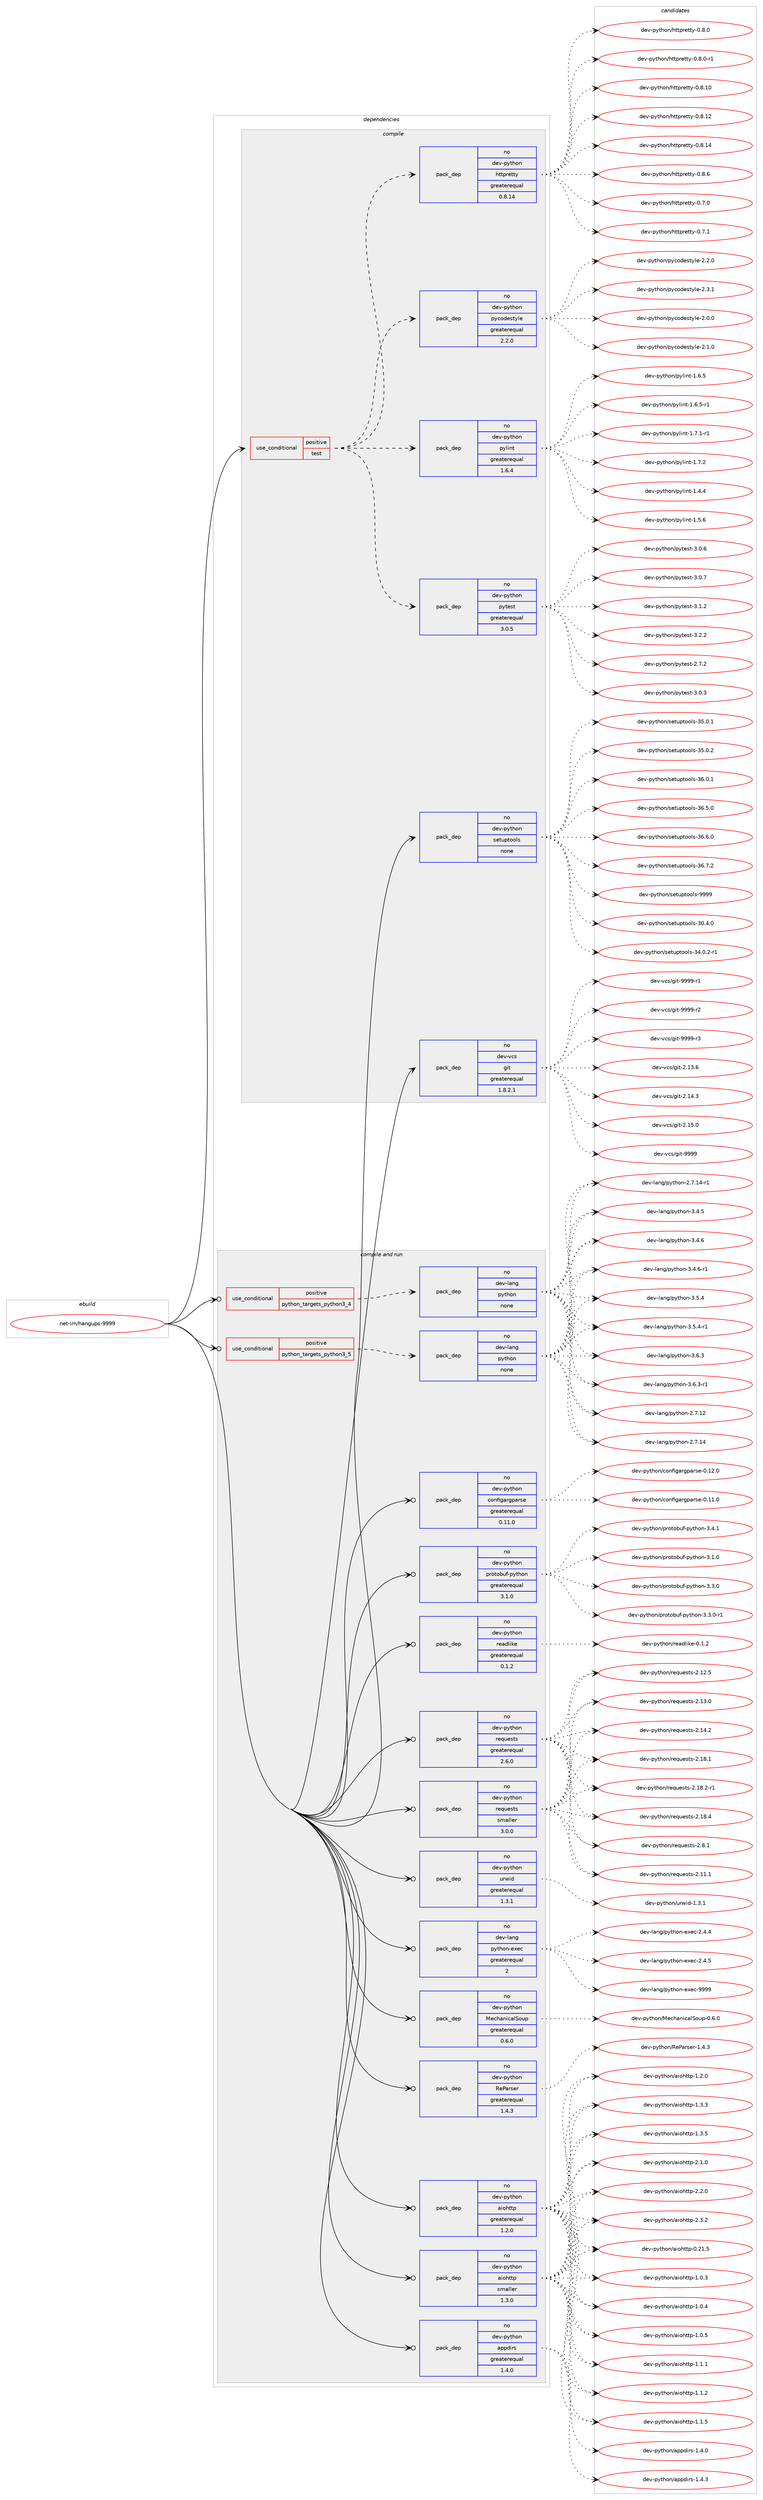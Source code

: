 digraph prolog {

# *************
# Graph options
# *************

newrank=true;
concentrate=true;
compound=true;
graph [rankdir=LR,fontname=Helvetica,fontsize=10,ranksep=1.5];#, ranksep=2.5, nodesep=0.2];
edge  [arrowhead=vee];
node  [fontname=Helvetica,fontsize=10];

# **********
# The ebuild
# **********

subgraph cluster_leftcol {
color=gray;
rank=same;
label=<<i>ebuild</i>>;
id [label="net-im/hangups-9999", color=red, width=4, href="../net-im/hangups-9999.svg"];
}

# ****************
# The dependencies
# ****************

subgraph cluster_midcol {
color=gray;
label=<<i>dependencies</i>>;
subgraph cluster_compile {
fillcolor="#eeeeee";
style=filled;
label=<<i>compile</i>>;
subgraph cond227 {
dependency652 [label=<<TABLE BORDER="0" CELLBORDER="1" CELLSPACING="0" CELLPADDING="4"><TR><TD ROWSPAN="3" CELLPADDING="10">use_conditional</TD></TR><TR><TD>positive</TD></TR><TR><TD>test</TD></TR></TABLE>>, shape=none, color=red];
subgraph pack416 {
dependency653 [label=<<TABLE BORDER="0" CELLBORDER="1" CELLSPACING="0" CELLPADDING="4" WIDTH="220"><TR><TD ROWSPAN="6" CELLPADDING="30">pack_dep</TD></TR><TR><TD WIDTH="110">no</TD></TR><TR><TD>dev-python</TD></TR><TR><TD>pytest</TD></TR><TR><TD>greaterequal</TD></TR><TR><TD>3.0.5</TD></TR></TABLE>>, shape=none, color=blue];
}
dependency652:e -> dependency653:w [weight=20,style="dashed",arrowhead="vee"];
subgraph pack417 {
dependency654 [label=<<TABLE BORDER="0" CELLBORDER="1" CELLSPACING="0" CELLPADDING="4" WIDTH="220"><TR><TD ROWSPAN="6" CELLPADDING="30">pack_dep</TD></TR><TR><TD WIDTH="110">no</TD></TR><TR><TD>dev-python</TD></TR><TR><TD>pylint</TD></TR><TR><TD>greaterequal</TD></TR><TR><TD>1.6.4</TD></TR></TABLE>>, shape=none, color=blue];
}
dependency652:e -> dependency654:w [weight=20,style="dashed",arrowhead="vee"];
subgraph pack418 {
dependency655 [label=<<TABLE BORDER="0" CELLBORDER="1" CELLSPACING="0" CELLPADDING="4" WIDTH="220"><TR><TD ROWSPAN="6" CELLPADDING="30">pack_dep</TD></TR><TR><TD WIDTH="110">no</TD></TR><TR><TD>dev-python</TD></TR><TR><TD>pycodestyle</TD></TR><TR><TD>greaterequal</TD></TR><TR><TD>2.2.0</TD></TR></TABLE>>, shape=none, color=blue];
}
dependency652:e -> dependency655:w [weight=20,style="dashed",arrowhead="vee"];
subgraph pack419 {
dependency656 [label=<<TABLE BORDER="0" CELLBORDER="1" CELLSPACING="0" CELLPADDING="4" WIDTH="220"><TR><TD ROWSPAN="6" CELLPADDING="30">pack_dep</TD></TR><TR><TD WIDTH="110">no</TD></TR><TR><TD>dev-python</TD></TR><TR><TD>httpretty</TD></TR><TR><TD>greaterequal</TD></TR><TR><TD>0.8.14</TD></TR></TABLE>>, shape=none, color=blue];
}
dependency652:e -> dependency656:w [weight=20,style="dashed",arrowhead="vee"];
}
id:e -> dependency652:w [weight=20,style="solid",arrowhead="vee"];
subgraph pack420 {
dependency657 [label=<<TABLE BORDER="0" CELLBORDER="1" CELLSPACING="0" CELLPADDING="4" WIDTH="220"><TR><TD ROWSPAN="6" CELLPADDING="30">pack_dep</TD></TR><TR><TD WIDTH="110">no</TD></TR><TR><TD>dev-python</TD></TR><TR><TD>setuptools</TD></TR><TR><TD>none</TD></TR><TR><TD></TD></TR></TABLE>>, shape=none, color=blue];
}
id:e -> dependency657:w [weight=20,style="solid",arrowhead="vee"];
subgraph pack421 {
dependency658 [label=<<TABLE BORDER="0" CELLBORDER="1" CELLSPACING="0" CELLPADDING="4" WIDTH="220"><TR><TD ROWSPAN="6" CELLPADDING="30">pack_dep</TD></TR><TR><TD WIDTH="110">no</TD></TR><TR><TD>dev-vcs</TD></TR><TR><TD>git</TD></TR><TR><TD>greaterequal</TD></TR><TR><TD>1.8.2.1</TD></TR></TABLE>>, shape=none, color=blue];
}
id:e -> dependency658:w [weight=20,style="solid",arrowhead="vee"];
}
subgraph cluster_compileandrun {
fillcolor="#eeeeee";
style=filled;
label=<<i>compile and run</i>>;
subgraph cond228 {
dependency659 [label=<<TABLE BORDER="0" CELLBORDER="1" CELLSPACING="0" CELLPADDING="4"><TR><TD ROWSPAN="3" CELLPADDING="10">use_conditional</TD></TR><TR><TD>positive</TD></TR><TR><TD>python_targets_python3_4</TD></TR></TABLE>>, shape=none, color=red];
subgraph pack422 {
dependency660 [label=<<TABLE BORDER="0" CELLBORDER="1" CELLSPACING="0" CELLPADDING="4" WIDTH="220"><TR><TD ROWSPAN="6" CELLPADDING="30">pack_dep</TD></TR><TR><TD WIDTH="110">no</TD></TR><TR><TD>dev-lang</TD></TR><TR><TD>python</TD></TR><TR><TD>none</TD></TR><TR><TD></TD></TR></TABLE>>, shape=none, color=blue];
}
dependency659:e -> dependency660:w [weight=20,style="dashed",arrowhead="vee"];
}
id:e -> dependency659:w [weight=20,style="solid",arrowhead="odotvee"];
subgraph cond229 {
dependency661 [label=<<TABLE BORDER="0" CELLBORDER="1" CELLSPACING="0" CELLPADDING="4"><TR><TD ROWSPAN="3" CELLPADDING="10">use_conditional</TD></TR><TR><TD>positive</TD></TR><TR><TD>python_targets_python3_5</TD></TR></TABLE>>, shape=none, color=red];
subgraph pack423 {
dependency662 [label=<<TABLE BORDER="0" CELLBORDER="1" CELLSPACING="0" CELLPADDING="4" WIDTH="220"><TR><TD ROWSPAN="6" CELLPADDING="30">pack_dep</TD></TR><TR><TD WIDTH="110">no</TD></TR><TR><TD>dev-lang</TD></TR><TR><TD>python</TD></TR><TR><TD>none</TD></TR><TR><TD></TD></TR></TABLE>>, shape=none, color=blue];
}
dependency661:e -> dependency662:w [weight=20,style="dashed",arrowhead="vee"];
}
id:e -> dependency661:w [weight=20,style="solid",arrowhead="odotvee"];
subgraph pack424 {
dependency663 [label=<<TABLE BORDER="0" CELLBORDER="1" CELLSPACING="0" CELLPADDING="4" WIDTH="220"><TR><TD ROWSPAN="6" CELLPADDING="30">pack_dep</TD></TR><TR><TD WIDTH="110">no</TD></TR><TR><TD>dev-lang</TD></TR><TR><TD>python-exec</TD></TR><TR><TD>greaterequal</TD></TR><TR><TD>2</TD></TR></TABLE>>, shape=none, color=blue];
}
id:e -> dependency663:w [weight=20,style="solid",arrowhead="odotvee"];
subgraph pack425 {
dependency664 [label=<<TABLE BORDER="0" CELLBORDER="1" CELLSPACING="0" CELLPADDING="4" WIDTH="220"><TR><TD ROWSPAN="6" CELLPADDING="30">pack_dep</TD></TR><TR><TD WIDTH="110">no</TD></TR><TR><TD>dev-python</TD></TR><TR><TD>MechanicalSoup</TD></TR><TR><TD>greaterequal</TD></TR><TR><TD>0.6.0</TD></TR></TABLE>>, shape=none, color=blue];
}
id:e -> dependency664:w [weight=20,style="solid",arrowhead="odotvee"];
subgraph pack426 {
dependency665 [label=<<TABLE BORDER="0" CELLBORDER="1" CELLSPACING="0" CELLPADDING="4" WIDTH="220"><TR><TD ROWSPAN="6" CELLPADDING="30">pack_dep</TD></TR><TR><TD WIDTH="110">no</TD></TR><TR><TD>dev-python</TD></TR><TR><TD>ReParser</TD></TR><TR><TD>greaterequal</TD></TR><TR><TD>1.4.3</TD></TR></TABLE>>, shape=none, color=blue];
}
id:e -> dependency665:w [weight=20,style="solid",arrowhead="odotvee"];
subgraph pack427 {
dependency666 [label=<<TABLE BORDER="0" CELLBORDER="1" CELLSPACING="0" CELLPADDING="4" WIDTH="220"><TR><TD ROWSPAN="6" CELLPADDING="30">pack_dep</TD></TR><TR><TD WIDTH="110">no</TD></TR><TR><TD>dev-python</TD></TR><TR><TD>aiohttp</TD></TR><TR><TD>greaterequal</TD></TR><TR><TD>1.2.0</TD></TR></TABLE>>, shape=none, color=blue];
}
id:e -> dependency666:w [weight=20,style="solid",arrowhead="odotvee"];
subgraph pack428 {
dependency667 [label=<<TABLE BORDER="0" CELLBORDER="1" CELLSPACING="0" CELLPADDING="4" WIDTH="220"><TR><TD ROWSPAN="6" CELLPADDING="30">pack_dep</TD></TR><TR><TD WIDTH="110">no</TD></TR><TR><TD>dev-python</TD></TR><TR><TD>aiohttp</TD></TR><TR><TD>smaller</TD></TR><TR><TD>1.3.0</TD></TR></TABLE>>, shape=none, color=blue];
}
id:e -> dependency667:w [weight=20,style="solid",arrowhead="odotvee"];
subgraph pack429 {
dependency668 [label=<<TABLE BORDER="0" CELLBORDER="1" CELLSPACING="0" CELLPADDING="4" WIDTH="220"><TR><TD ROWSPAN="6" CELLPADDING="30">pack_dep</TD></TR><TR><TD WIDTH="110">no</TD></TR><TR><TD>dev-python</TD></TR><TR><TD>appdirs</TD></TR><TR><TD>greaterequal</TD></TR><TR><TD>1.4.0</TD></TR></TABLE>>, shape=none, color=blue];
}
id:e -> dependency668:w [weight=20,style="solid",arrowhead="odotvee"];
subgraph pack430 {
dependency669 [label=<<TABLE BORDER="0" CELLBORDER="1" CELLSPACING="0" CELLPADDING="4" WIDTH="220"><TR><TD ROWSPAN="6" CELLPADDING="30">pack_dep</TD></TR><TR><TD WIDTH="110">no</TD></TR><TR><TD>dev-python</TD></TR><TR><TD>configargparse</TD></TR><TR><TD>greaterequal</TD></TR><TR><TD>0.11.0</TD></TR></TABLE>>, shape=none, color=blue];
}
id:e -> dependency669:w [weight=20,style="solid",arrowhead="odotvee"];
subgraph pack431 {
dependency670 [label=<<TABLE BORDER="0" CELLBORDER="1" CELLSPACING="0" CELLPADDING="4" WIDTH="220"><TR><TD ROWSPAN="6" CELLPADDING="30">pack_dep</TD></TR><TR><TD WIDTH="110">no</TD></TR><TR><TD>dev-python</TD></TR><TR><TD>protobuf-python</TD></TR><TR><TD>greaterequal</TD></TR><TR><TD>3.1.0</TD></TR></TABLE>>, shape=none, color=blue];
}
id:e -> dependency670:w [weight=20,style="solid",arrowhead="odotvee"];
subgraph pack432 {
dependency671 [label=<<TABLE BORDER="0" CELLBORDER="1" CELLSPACING="0" CELLPADDING="4" WIDTH="220"><TR><TD ROWSPAN="6" CELLPADDING="30">pack_dep</TD></TR><TR><TD WIDTH="110">no</TD></TR><TR><TD>dev-python</TD></TR><TR><TD>readlike</TD></TR><TR><TD>greaterequal</TD></TR><TR><TD>0.1.2</TD></TR></TABLE>>, shape=none, color=blue];
}
id:e -> dependency671:w [weight=20,style="solid",arrowhead="odotvee"];
subgraph pack433 {
dependency672 [label=<<TABLE BORDER="0" CELLBORDER="1" CELLSPACING="0" CELLPADDING="4" WIDTH="220"><TR><TD ROWSPAN="6" CELLPADDING="30">pack_dep</TD></TR><TR><TD WIDTH="110">no</TD></TR><TR><TD>dev-python</TD></TR><TR><TD>requests</TD></TR><TR><TD>greaterequal</TD></TR><TR><TD>2.6.0</TD></TR></TABLE>>, shape=none, color=blue];
}
id:e -> dependency672:w [weight=20,style="solid",arrowhead="odotvee"];
subgraph pack434 {
dependency673 [label=<<TABLE BORDER="0" CELLBORDER="1" CELLSPACING="0" CELLPADDING="4" WIDTH="220"><TR><TD ROWSPAN="6" CELLPADDING="30">pack_dep</TD></TR><TR><TD WIDTH="110">no</TD></TR><TR><TD>dev-python</TD></TR><TR><TD>requests</TD></TR><TR><TD>smaller</TD></TR><TR><TD>3.0.0</TD></TR></TABLE>>, shape=none, color=blue];
}
id:e -> dependency673:w [weight=20,style="solid",arrowhead="odotvee"];
subgraph pack435 {
dependency674 [label=<<TABLE BORDER="0" CELLBORDER="1" CELLSPACING="0" CELLPADDING="4" WIDTH="220"><TR><TD ROWSPAN="6" CELLPADDING="30">pack_dep</TD></TR><TR><TD WIDTH="110">no</TD></TR><TR><TD>dev-python</TD></TR><TR><TD>urwid</TD></TR><TR><TD>greaterequal</TD></TR><TR><TD>1.3.1</TD></TR></TABLE>>, shape=none, color=blue];
}
id:e -> dependency674:w [weight=20,style="solid",arrowhead="odotvee"];
}
subgraph cluster_run {
fillcolor="#eeeeee";
style=filled;
label=<<i>run</i>>;
}
}

# **************
# The candidates
# **************

subgraph cluster_choices {
rank=same;
color=gray;
label=<<i>candidates</i>>;

subgraph choice416 {
color=black;
nodesep=1;
choice1001011184511212111610411111047112121116101115116455046554650 [label="dev-python/pytest-2.7.2", color=red, width=4,href="../dev-python/pytest-2.7.2.svg"];
choice1001011184511212111610411111047112121116101115116455146484651 [label="dev-python/pytest-3.0.3", color=red, width=4,href="../dev-python/pytest-3.0.3.svg"];
choice1001011184511212111610411111047112121116101115116455146484654 [label="dev-python/pytest-3.0.6", color=red, width=4,href="../dev-python/pytest-3.0.6.svg"];
choice1001011184511212111610411111047112121116101115116455146484655 [label="dev-python/pytest-3.0.7", color=red, width=4,href="../dev-python/pytest-3.0.7.svg"];
choice1001011184511212111610411111047112121116101115116455146494650 [label="dev-python/pytest-3.1.2", color=red, width=4,href="../dev-python/pytest-3.1.2.svg"];
choice1001011184511212111610411111047112121116101115116455146504650 [label="dev-python/pytest-3.2.2", color=red, width=4,href="../dev-python/pytest-3.2.2.svg"];
dependency653:e -> choice1001011184511212111610411111047112121116101115116455046554650:w [style=dotted,weight="100"];
dependency653:e -> choice1001011184511212111610411111047112121116101115116455146484651:w [style=dotted,weight="100"];
dependency653:e -> choice1001011184511212111610411111047112121116101115116455146484654:w [style=dotted,weight="100"];
dependency653:e -> choice1001011184511212111610411111047112121116101115116455146484655:w [style=dotted,weight="100"];
dependency653:e -> choice1001011184511212111610411111047112121116101115116455146494650:w [style=dotted,weight="100"];
dependency653:e -> choice1001011184511212111610411111047112121116101115116455146504650:w [style=dotted,weight="100"];
}
subgraph choice417 {
color=black;
nodesep=1;
choice1001011184511212111610411111047112121108105110116454946524652 [label="dev-python/pylint-1.4.4", color=red, width=4,href="../dev-python/pylint-1.4.4.svg"];
choice1001011184511212111610411111047112121108105110116454946534654 [label="dev-python/pylint-1.5.6", color=red, width=4,href="../dev-python/pylint-1.5.6.svg"];
choice1001011184511212111610411111047112121108105110116454946544653 [label="dev-python/pylint-1.6.5", color=red, width=4,href="../dev-python/pylint-1.6.5.svg"];
choice10010111845112121116104111110471121211081051101164549465446534511449 [label="dev-python/pylint-1.6.5-r1", color=red, width=4,href="../dev-python/pylint-1.6.5-r1.svg"];
choice10010111845112121116104111110471121211081051101164549465546494511449 [label="dev-python/pylint-1.7.1-r1", color=red, width=4,href="../dev-python/pylint-1.7.1-r1.svg"];
choice1001011184511212111610411111047112121108105110116454946554650 [label="dev-python/pylint-1.7.2", color=red, width=4,href="../dev-python/pylint-1.7.2.svg"];
dependency654:e -> choice1001011184511212111610411111047112121108105110116454946524652:w [style=dotted,weight="100"];
dependency654:e -> choice1001011184511212111610411111047112121108105110116454946534654:w [style=dotted,weight="100"];
dependency654:e -> choice1001011184511212111610411111047112121108105110116454946544653:w [style=dotted,weight="100"];
dependency654:e -> choice10010111845112121116104111110471121211081051101164549465446534511449:w [style=dotted,weight="100"];
dependency654:e -> choice10010111845112121116104111110471121211081051101164549465546494511449:w [style=dotted,weight="100"];
dependency654:e -> choice1001011184511212111610411111047112121108105110116454946554650:w [style=dotted,weight="100"];
}
subgraph choice418 {
color=black;
nodesep=1;
choice100101118451121211161041111104711212199111100101115116121108101455046484648 [label="dev-python/pycodestyle-2.0.0", color=red, width=4,href="../dev-python/pycodestyle-2.0.0.svg"];
choice100101118451121211161041111104711212199111100101115116121108101455046494648 [label="dev-python/pycodestyle-2.1.0", color=red, width=4,href="../dev-python/pycodestyle-2.1.0.svg"];
choice100101118451121211161041111104711212199111100101115116121108101455046504648 [label="dev-python/pycodestyle-2.2.0", color=red, width=4,href="../dev-python/pycodestyle-2.2.0.svg"];
choice100101118451121211161041111104711212199111100101115116121108101455046514649 [label="dev-python/pycodestyle-2.3.1", color=red, width=4,href="../dev-python/pycodestyle-2.3.1.svg"];
dependency655:e -> choice100101118451121211161041111104711212199111100101115116121108101455046484648:w [style=dotted,weight="100"];
dependency655:e -> choice100101118451121211161041111104711212199111100101115116121108101455046494648:w [style=dotted,weight="100"];
dependency655:e -> choice100101118451121211161041111104711212199111100101115116121108101455046504648:w [style=dotted,weight="100"];
dependency655:e -> choice100101118451121211161041111104711212199111100101115116121108101455046514649:w [style=dotted,weight="100"];
}
subgraph choice419 {
color=black;
nodesep=1;
choice1001011184511212111610411111047104116116112114101116116121454846554648 [label="dev-python/httpretty-0.7.0", color=red, width=4,href="../dev-python/httpretty-0.7.0.svg"];
choice1001011184511212111610411111047104116116112114101116116121454846554649 [label="dev-python/httpretty-0.7.1", color=red, width=4,href="../dev-python/httpretty-0.7.1.svg"];
choice1001011184511212111610411111047104116116112114101116116121454846564648 [label="dev-python/httpretty-0.8.0", color=red, width=4,href="../dev-python/httpretty-0.8.0.svg"];
choice10010111845112121116104111110471041161161121141011161161214548465646484511449 [label="dev-python/httpretty-0.8.0-r1", color=red, width=4,href="../dev-python/httpretty-0.8.0-r1.svg"];
choice100101118451121211161041111104710411611611211410111611612145484656464948 [label="dev-python/httpretty-0.8.10", color=red, width=4,href="../dev-python/httpretty-0.8.10.svg"];
choice100101118451121211161041111104710411611611211410111611612145484656464950 [label="dev-python/httpretty-0.8.12", color=red, width=4,href="../dev-python/httpretty-0.8.12.svg"];
choice100101118451121211161041111104710411611611211410111611612145484656464952 [label="dev-python/httpretty-0.8.14", color=red, width=4,href="../dev-python/httpretty-0.8.14.svg"];
choice1001011184511212111610411111047104116116112114101116116121454846564654 [label="dev-python/httpretty-0.8.6", color=red, width=4,href="../dev-python/httpretty-0.8.6.svg"];
dependency656:e -> choice1001011184511212111610411111047104116116112114101116116121454846554648:w [style=dotted,weight="100"];
dependency656:e -> choice1001011184511212111610411111047104116116112114101116116121454846554649:w [style=dotted,weight="100"];
dependency656:e -> choice1001011184511212111610411111047104116116112114101116116121454846564648:w [style=dotted,weight="100"];
dependency656:e -> choice10010111845112121116104111110471041161161121141011161161214548465646484511449:w [style=dotted,weight="100"];
dependency656:e -> choice100101118451121211161041111104710411611611211410111611612145484656464948:w [style=dotted,weight="100"];
dependency656:e -> choice100101118451121211161041111104710411611611211410111611612145484656464950:w [style=dotted,weight="100"];
dependency656:e -> choice100101118451121211161041111104710411611611211410111611612145484656464952:w [style=dotted,weight="100"];
dependency656:e -> choice1001011184511212111610411111047104116116112114101116116121454846564654:w [style=dotted,weight="100"];
}
subgraph choice420 {
color=black;
nodesep=1;
choice100101118451121211161041111104711510111611711211611111110811545514846524648 [label="dev-python/setuptools-30.4.0", color=red, width=4,href="../dev-python/setuptools-30.4.0.svg"];
choice1001011184511212111610411111047115101116117112116111111108115455152464846504511449 [label="dev-python/setuptools-34.0.2-r1", color=red, width=4,href="../dev-python/setuptools-34.0.2-r1.svg"];
choice100101118451121211161041111104711510111611711211611111110811545515346484649 [label="dev-python/setuptools-35.0.1", color=red, width=4,href="../dev-python/setuptools-35.0.1.svg"];
choice100101118451121211161041111104711510111611711211611111110811545515346484650 [label="dev-python/setuptools-35.0.2", color=red, width=4,href="../dev-python/setuptools-35.0.2.svg"];
choice100101118451121211161041111104711510111611711211611111110811545515446484649 [label="dev-python/setuptools-36.0.1", color=red, width=4,href="../dev-python/setuptools-36.0.1.svg"];
choice100101118451121211161041111104711510111611711211611111110811545515446534648 [label="dev-python/setuptools-36.5.0", color=red, width=4,href="../dev-python/setuptools-36.5.0.svg"];
choice100101118451121211161041111104711510111611711211611111110811545515446544648 [label="dev-python/setuptools-36.6.0", color=red, width=4,href="../dev-python/setuptools-36.6.0.svg"];
choice100101118451121211161041111104711510111611711211611111110811545515446554650 [label="dev-python/setuptools-36.7.2", color=red, width=4,href="../dev-python/setuptools-36.7.2.svg"];
choice10010111845112121116104111110471151011161171121161111111081154557575757 [label="dev-python/setuptools-9999", color=red, width=4,href="../dev-python/setuptools-9999.svg"];
dependency657:e -> choice100101118451121211161041111104711510111611711211611111110811545514846524648:w [style=dotted,weight="100"];
dependency657:e -> choice1001011184511212111610411111047115101116117112116111111108115455152464846504511449:w [style=dotted,weight="100"];
dependency657:e -> choice100101118451121211161041111104711510111611711211611111110811545515346484649:w [style=dotted,weight="100"];
dependency657:e -> choice100101118451121211161041111104711510111611711211611111110811545515346484650:w [style=dotted,weight="100"];
dependency657:e -> choice100101118451121211161041111104711510111611711211611111110811545515446484649:w [style=dotted,weight="100"];
dependency657:e -> choice100101118451121211161041111104711510111611711211611111110811545515446534648:w [style=dotted,weight="100"];
dependency657:e -> choice100101118451121211161041111104711510111611711211611111110811545515446544648:w [style=dotted,weight="100"];
dependency657:e -> choice100101118451121211161041111104711510111611711211611111110811545515446554650:w [style=dotted,weight="100"];
dependency657:e -> choice10010111845112121116104111110471151011161171121161111111081154557575757:w [style=dotted,weight="100"];
}
subgraph choice421 {
color=black;
nodesep=1;
choice10010111845118991154710310511645504649514654 [label="dev-vcs/git-2.13.6", color=red, width=4,href="../dev-vcs/git-2.13.6.svg"];
choice10010111845118991154710310511645504649524651 [label="dev-vcs/git-2.14.3", color=red, width=4,href="../dev-vcs/git-2.14.3.svg"];
choice10010111845118991154710310511645504649534648 [label="dev-vcs/git-2.15.0", color=red, width=4,href="../dev-vcs/git-2.15.0.svg"];
choice1001011184511899115471031051164557575757 [label="dev-vcs/git-9999", color=red, width=4,href="../dev-vcs/git-9999.svg"];
choice10010111845118991154710310511645575757574511449 [label="dev-vcs/git-9999-r1", color=red, width=4,href="../dev-vcs/git-9999-r1.svg"];
choice10010111845118991154710310511645575757574511450 [label="dev-vcs/git-9999-r2", color=red, width=4,href="../dev-vcs/git-9999-r2.svg"];
choice10010111845118991154710310511645575757574511451 [label="dev-vcs/git-9999-r3", color=red, width=4,href="../dev-vcs/git-9999-r3.svg"];
dependency658:e -> choice10010111845118991154710310511645504649514654:w [style=dotted,weight="100"];
dependency658:e -> choice10010111845118991154710310511645504649524651:w [style=dotted,weight="100"];
dependency658:e -> choice10010111845118991154710310511645504649534648:w [style=dotted,weight="100"];
dependency658:e -> choice1001011184511899115471031051164557575757:w [style=dotted,weight="100"];
dependency658:e -> choice10010111845118991154710310511645575757574511449:w [style=dotted,weight="100"];
dependency658:e -> choice10010111845118991154710310511645575757574511450:w [style=dotted,weight="100"];
dependency658:e -> choice10010111845118991154710310511645575757574511451:w [style=dotted,weight="100"];
}
subgraph choice422 {
color=black;
nodesep=1;
choice10010111845108971101034711212111610411111045504655464950 [label="dev-lang/python-2.7.12", color=red, width=4,href="../dev-lang/python-2.7.12.svg"];
choice10010111845108971101034711212111610411111045504655464952 [label="dev-lang/python-2.7.14", color=red, width=4,href="../dev-lang/python-2.7.14.svg"];
choice100101118451089711010347112121116104111110455046554649524511449 [label="dev-lang/python-2.7.14-r1", color=red, width=4,href="../dev-lang/python-2.7.14-r1.svg"];
choice100101118451089711010347112121116104111110455146524653 [label="dev-lang/python-3.4.5", color=red, width=4,href="../dev-lang/python-3.4.5.svg"];
choice100101118451089711010347112121116104111110455146524654 [label="dev-lang/python-3.4.6", color=red, width=4,href="../dev-lang/python-3.4.6.svg"];
choice1001011184510897110103471121211161041111104551465246544511449 [label="dev-lang/python-3.4.6-r1", color=red, width=4,href="../dev-lang/python-3.4.6-r1.svg"];
choice100101118451089711010347112121116104111110455146534652 [label="dev-lang/python-3.5.4", color=red, width=4,href="../dev-lang/python-3.5.4.svg"];
choice1001011184510897110103471121211161041111104551465346524511449 [label="dev-lang/python-3.5.4-r1", color=red, width=4,href="../dev-lang/python-3.5.4-r1.svg"];
choice100101118451089711010347112121116104111110455146544651 [label="dev-lang/python-3.6.3", color=red, width=4,href="../dev-lang/python-3.6.3.svg"];
choice1001011184510897110103471121211161041111104551465446514511449 [label="dev-lang/python-3.6.3-r1", color=red, width=4,href="../dev-lang/python-3.6.3-r1.svg"];
dependency660:e -> choice10010111845108971101034711212111610411111045504655464950:w [style=dotted,weight="100"];
dependency660:e -> choice10010111845108971101034711212111610411111045504655464952:w [style=dotted,weight="100"];
dependency660:e -> choice100101118451089711010347112121116104111110455046554649524511449:w [style=dotted,weight="100"];
dependency660:e -> choice100101118451089711010347112121116104111110455146524653:w [style=dotted,weight="100"];
dependency660:e -> choice100101118451089711010347112121116104111110455146524654:w [style=dotted,weight="100"];
dependency660:e -> choice1001011184510897110103471121211161041111104551465246544511449:w [style=dotted,weight="100"];
dependency660:e -> choice100101118451089711010347112121116104111110455146534652:w [style=dotted,weight="100"];
dependency660:e -> choice1001011184510897110103471121211161041111104551465346524511449:w [style=dotted,weight="100"];
dependency660:e -> choice100101118451089711010347112121116104111110455146544651:w [style=dotted,weight="100"];
dependency660:e -> choice1001011184510897110103471121211161041111104551465446514511449:w [style=dotted,weight="100"];
}
subgraph choice423 {
color=black;
nodesep=1;
choice10010111845108971101034711212111610411111045504655464950 [label="dev-lang/python-2.7.12", color=red, width=4,href="../dev-lang/python-2.7.12.svg"];
choice10010111845108971101034711212111610411111045504655464952 [label="dev-lang/python-2.7.14", color=red, width=4,href="../dev-lang/python-2.7.14.svg"];
choice100101118451089711010347112121116104111110455046554649524511449 [label="dev-lang/python-2.7.14-r1", color=red, width=4,href="../dev-lang/python-2.7.14-r1.svg"];
choice100101118451089711010347112121116104111110455146524653 [label="dev-lang/python-3.4.5", color=red, width=4,href="../dev-lang/python-3.4.5.svg"];
choice100101118451089711010347112121116104111110455146524654 [label="dev-lang/python-3.4.6", color=red, width=4,href="../dev-lang/python-3.4.6.svg"];
choice1001011184510897110103471121211161041111104551465246544511449 [label="dev-lang/python-3.4.6-r1", color=red, width=4,href="../dev-lang/python-3.4.6-r1.svg"];
choice100101118451089711010347112121116104111110455146534652 [label="dev-lang/python-3.5.4", color=red, width=4,href="../dev-lang/python-3.5.4.svg"];
choice1001011184510897110103471121211161041111104551465346524511449 [label="dev-lang/python-3.5.4-r1", color=red, width=4,href="../dev-lang/python-3.5.4-r1.svg"];
choice100101118451089711010347112121116104111110455146544651 [label="dev-lang/python-3.6.3", color=red, width=4,href="../dev-lang/python-3.6.3.svg"];
choice1001011184510897110103471121211161041111104551465446514511449 [label="dev-lang/python-3.6.3-r1", color=red, width=4,href="../dev-lang/python-3.6.3-r1.svg"];
dependency662:e -> choice10010111845108971101034711212111610411111045504655464950:w [style=dotted,weight="100"];
dependency662:e -> choice10010111845108971101034711212111610411111045504655464952:w [style=dotted,weight="100"];
dependency662:e -> choice100101118451089711010347112121116104111110455046554649524511449:w [style=dotted,weight="100"];
dependency662:e -> choice100101118451089711010347112121116104111110455146524653:w [style=dotted,weight="100"];
dependency662:e -> choice100101118451089711010347112121116104111110455146524654:w [style=dotted,weight="100"];
dependency662:e -> choice1001011184510897110103471121211161041111104551465246544511449:w [style=dotted,weight="100"];
dependency662:e -> choice100101118451089711010347112121116104111110455146534652:w [style=dotted,weight="100"];
dependency662:e -> choice1001011184510897110103471121211161041111104551465346524511449:w [style=dotted,weight="100"];
dependency662:e -> choice100101118451089711010347112121116104111110455146544651:w [style=dotted,weight="100"];
dependency662:e -> choice1001011184510897110103471121211161041111104551465446514511449:w [style=dotted,weight="100"];
}
subgraph choice424 {
color=black;
nodesep=1;
choice1001011184510897110103471121211161041111104510112010199455046524652 [label="dev-lang/python-exec-2.4.4", color=red, width=4,href="../dev-lang/python-exec-2.4.4.svg"];
choice1001011184510897110103471121211161041111104510112010199455046524653 [label="dev-lang/python-exec-2.4.5", color=red, width=4,href="../dev-lang/python-exec-2.4.5.svg"];
choice10010111845108971101034711212111610411111045101120101994557575757 [label="dev-lang/python-exec-9999", color=red, width=4,href="../dev-lang/python-exec-9999.svg"];
dependency663:e -> choice1001011184510897110103471121211161041111104510112010199455046524652:w [style=dotted,weight="100"];
dependency663:e -> choice1001011184510897110103471121211161041111104510112010199455046524653:w [style=dotted,weight="100"];
dependency663:e -> choice10010111845108971101034711212111610411111045101120101994557575757:w [style=dotted,weight="100"];
}
subgraph choice425 {
color=black;
nodesep=1;
choice1001011184511212111610411111047771019910497110105999710883111117112454846544648 [label="dev-python/MechanicalSoup-0.6.0", color=red, width=4,href="../dev-python/MechanicalSoup-0.6.0.svg"];
dependency664:e -> choice1001011184511212111610411111047771019910497110105999710883111117112454846544648:w [style=dotted,weight="100"];
}
subgraph choice426 {
color=black;
nodesep=1;
choice1001011184511212111610411111047821018097114115101114454946524651 [label="dev-python/ReParser-1.4.3", color=red, width=4,href="../dev-python/ReParser-1.4.3.svg"];
dependency665:e -> choice1001011184511212111610411111047821018097114115101114454946524651:w [style=dotted,weight="100"];
}
subgraph choice427 {
color=black;
nodesep=1;
choice10010111845112121116104111110479710511110411611611245484650494653 [label="dev-python/aiohttp-0.21.5", color=red, width=4,href="../dev-python/aiohttp-0.21.5.svg"];
choice100101118451121211161041111104797105111104116116112454946484651 [label="dev-python/aiohttp-1.0.3", color=red, width=4,href="../dev-python/aiohttp-1.0.3.svg"];
choice100101118451121211161041111104797105111104116116112454946484652 [label="dev-python/aiohttp-1.0.4", color=red, width=4,href="../dev-python/aiohttp-1.0.4.svg"];
choice100101118451121211161041111104797105111104116116112454946484653 [label="dev-python/aiohttp-1.0.5", color=red, width=4,href="../dev-python/aiohttp-1.0.5.svg"];
choice100101118451121211161041111104797105111104116116112454946494649 [label="dev-python/aiohttp-1.1.1", color=red, width=4,href="../dev-python/aiohttp-1.1.1.svg"];
choice100101118451121211161041111104797105111104116116112454946494650 [label="dev-python/aiohttp-1.1.2", color=red, width=4,href="../dev-python/aiohttp-1.1.2.svg"];
choice100101118451121211161041111104797105111104116116112454946494653 [label="dev-python/aiohttp-1.1.5", color=red, width=4,href="../dev-python/aiohttp-1.1.5.svg"];
choice100101118451121211161041111104797105111104116116112454946504648 [label="dev-python/aiohttp-1.2.0", color=red, width=4,href="../dev-python/aiohttp-1.2.0.svg"];
choice100101118451121211161041111104797105111104116116112454946514651 [label="dev-python/aiohttp-1.3.3", color=red, width=4,href="../dev-python/aiohttp-1.3.3.svg"];
choice100101118451121211161041111104797105111104116116112454946514653 [label="dev-python/aiohttp-1.3.5", color=red, width=4,href="../dev-python/aiohttp-1.3.5.svg"];
choice100101118451121211161041111104797105111104116116112455046494648 [label="dev-python/aiohttp-2.1.0", color=red, width=4,href="../dev-python/aiohttp-2.1.0.svg"];
choice100101118451121211161041111104797105111104116116112455046504648 [label="dev-python/aiohttp-2.2.0", color=red, width=4,href="../dev-python/aiohttp-2.2.0.svg"];
choice100101118451121211161041111104797105111104116116112455046514650 [label="dev-python/aiohttp-2.3.2", color=red, width=4,href="../dev-python/aiohttp-2.3.2.svg"];
dependency666:e -> choice10010111845112121116104111110479710511110411611611245484650494653:w [style=dotted,weight="100"];
dependency666:e -> choice100101118451121211161041111104797105111104116116112454946484651:w [style=dotted,weight="100"];
dependency666:e -> choice100101118451121211161041111104797105111104116116112454946484652:w [style=dotted,weight="100"];
dependency666:e -> choice100101118451121211161041111104797105111104116116112454946484653:w [style=dotted,weight="100"];
dependency666:e -> choice100101118451121211161041111104797105111104116116112454946494649:w [style=dotted,weight="100"];
dependency666:e -> choice100101118451121211161041111104797105111104116116112454946494650:w [style=dotted,weight="100"];
dependency666:e -> choice100101118451121211161041111104797105111104116116112454946494653:w [style=dotted,weight="100"];
dependency666:e -> choice100101118451121211161041111104797105111104116116112454946504648:w [style=dotted,weight="100"];
dependency666:e -> choice100101118451121211161041111104797105111104116116112454946514651:w [style=dotted,weight="100"];
dependency666:e -> choice100101118451121211161041111104797105111104116116112454946514653:w [style=dotted,weight="100"];
dependency666:e -> choice100101118451121211161041111104797105111104116116112455046494648:w [style=dotted,weight="100"];
dependency666:e -> choice100101118451121211161041111104797105111104116116112455046504648:w [style=dotted,weight="100"];
dependency666:e -> choice100101118451121211161041111104797105111104116116112455046514650:w [style=dotted,weight="100"];
}
subgraph choice428 {
color=black;
nodesep=1;
choice10010111845112121116104111110479710511110411611611245484650494653 [label="dev-python/aiohttp-0.21.5", color=red, width=4,href="../dev-python/aiohttp-0.21.5.svg"];
choice100101118451121211161041111104797105111104116116112454946484651 [label="dev-python/aiohttp-1.0.3", color=red, width=4,href="../dev-python/aiohttp-1.0.3.svg"];
choice100101118451121211161041111104797105111104116116112454946484652 [label="dev-python/aiohttp-1.0.4", color=red, width=4,href="../dev-python/aiohttp-1.0.4.svg"];
choice100101118451121211161041111104797105111104116116112454946484653 [label="dev-python/aiohttp-1.0.5", color=red, width=4,href="../dev-python/aiohttp-1.0.5.svg"];
choice100101118451121211161041111104797105111104116116112454946494649 [label="dev-python/aiohttp-1.1.1", color=red, width=4,href="../dev-python/aiohttp-1.1.1.svg"];
choice100101118451121211161041111104797105111104116116112454946494650 [label="dev-python/aiohttp-1.1.2", color=red, width=4,href="../dev-python/aiohttp-1.1.2.svg"];
choice100101118451121211161041111104797105111104116116112454946494653 [label="dev-python/aiohttp-1.1.5", color=red, width=4,href="../dev-python/aiohttp-1.1.5.svg"];
choice100101118451121211161041111104797105111104116116112454946504648 [label="dev-python/aiohttp-1.2.0", color=red, width=4,href="../dev-python/aiohttp-1.2.0.svg"];
choice100101118451121211161041111104797105111104116116112454946514651 [label="dev-python/aiohttp-1.3.3", color=red, width=4,href="../dev-python/aiohttp-1.3.3.svg"];
choice100101118451121211161041111104797105111104116116112454946514653 [label="dev-python/aiohttp-1.3.5", color=red, width=4,href="../dev-python/aiohttp-1.3.5.svg"];
choice100101118451121211161041111104797105111104116116112455046494648 [label="dev-python/aiohttp-2.1.0", color=red, width=4,href="../dev-python/aiohttp-2.1.0.svg"];
choice100101118451121211161041111104797105111104116116112455046504648 [label="dev-python/aiohttp-2.2.0", color=red, width=4,href="../dev-python/aiohttp-2.2.0.svg"];
choice100101118451121211161041111104797105111104116116112455046514650 [label="dev-python/aiohttp-2.3.2", color=red, width=4,href="../dev-python/aiohttp-2.3.2.svg"];
dependency667:e -> choice10010111845112121116104111110479710511110411611611245484650494653:w [style=dotted,weight="100"];
dependency667:e -> choice100101118451121211161041111104797105111104116116112454946484651:w [style=dotted,weight="100"];
dependency667:e -> choice100101118451121211161041111104797105111104116116112454946484652:w [style=dotted,weight="100"];
dependency667:e -> choice100101118451121211161041111104797105111104116116112454946484653:w [style=dotted,weight="100"];
dependency667:e -> choice100101118451121211161041111104797105111104116116112454946494649:w [style=dotted,weight="100"];
dependency667:e -> choice100101118451121211161041111104797105111104116116112454946494650:w [style=dotted,weight="100"];
dependency667:e -> choice100101118451121211161041111104797105111104116116112454946494653:w [style=dotted,weight="100"];
dependency667:e -> choice100101118451121211161041111104797105111104116116112454946504648:w [style=dotted,weight="100"];
dependency667:e -> choice100101118451121211161041111104797105111104116116112454946514651:w [style=dotted,weight="100"];
dependency667:e -> choice100101118451121211161041111104797105111104116116112454946514653:w [style=dotted,weight="100"];
dependency667:e -> choice100101118451121211161041111104797105111104116116112455046494648:w [style=dotted,weight="100"];
dependency667:e -> choice100101118451121211161041111104797105111104116116112455046504648:w [style=dotted,weight="100"];
dependency667:e -> choice100101118451121211161041111104797105111104116116112455046514650:w [style=dotted,weight="100"];
}
subgraph choice429 {
color=black;
nodesep=1;
choice100101118451121211161041111104797112112100105114115454946524648 [label="dev-python/appdirs-1.4.0", color=red, width=4,href="../dev-python/appdirs-1.4.0.svg"];
choice100101118451121211161041111104797112112100105114115454946524651 [label="dev-python/appdirs-1.4.3", color=red, width=4,href="../dev-python/appdirs-1.4.3.svg"];
dependency668:e -> choice100101118451121211161041111104797112112100105114115454946524648:w [style=dotted,weight="100"];
dependency668:e -> choice100101118451121211161041111104797112112100105114115454946524651:w [style=dotted,weight="100"];
}
subgraph choice430 {
color=black;
nodesep=1;
choice100101118451121211161041111104799111110102105103971141031129711411510145484649494648 [label="dev-python/configargparse-0.11.0", color=red, width=4,href="../dev-python/configargparse-0.11.0.svg"];
choice100101118451121211161041111104799111110102105103971141031129711411510145484649504648 [label="dev-python/configargparse-0.12.0", color=red, width=4,href="../dev-python/configargparse-0.12.0.svg"];
dependency669:e -> choice100101118451121211161041111104799111110102105103971141031129711411510145484649494648:w [style=dotted,weight="100"];
dependency669:e -> choice100101118451121211161041111104799111110102105103971141031129711411510145484649504648:w [style=dotted,weight="100"];
}
subgraph choice431 {
color=black;
nodesep=1;
choice10010111845112121116104111110471121141111161119811710245112121116104111110455146494648 [label="dev-python/protobuf-python-3.1.0", color=red, width=4,href="../dev-python/protobuf-python-3.1.0.svg"];
choice10010111845112121116104111110471121141111161119811710245112121116104111110455146514648 [label="dev-python/protobuf-python-3.3.0", color=red, width=4,href="../dev-python/protobuf-python-3.3.0.svg"];
choice100101118451121211161041111104711211411111611198117102451121211161041111104551465146484511449 [label="dev-python/protobuf-python-3.3.0-r1", color=red, width=4,href="../dev-python/protobuf-python-3.3.0-r1.svg"];
choice10010111845112121116104111110471121141111161119811710245112121116104111110455146524649 [label="dev-python/protobuf-python-3.4.1", color=red, width=4,href="../dev-python/protobuf-python-3.4.1.svg"];
dependency670:e -> choice10010111845112121116104111110471121141111161119811710245112121116104111110455146494648:w [style=dotted,weight="100"];
dependency670:e -> choice10010111845112121116104111110471121141111161119811710245112121116104111110455146514648:w [style=dotted,weight="100"];
dependency670:e -> choice100101118451121211161041111104711211411111611198117102451121211161041111104551465146484511449:w [style=dotted,weight="100"];
dependency670:e -> choice10010111845112121116104111110471121141111161119811710245112121116104111110455146524649:w [style=dotted,weight="100"];
}
subgraph choice432 {
color=black;
nodesep=1;
choice100101118451121211161041111104711410197100108105107101454846494650 [label="dev-python/readlike-0.1.2", color=red, width=4,href="../dev-python/readlike-0.1.2.svg"];
dependency671:e -> choice100101118451121211161041111104711410197100108105107101454846494650:w [style=dotted,weight="100"];
}
subgraph choice433 {
color=black;
nodesep=1;
choice100101118451121211161041111104711410111311710111511611545504649494649 [label="dev-python/requests-2.11.1", color=red, width=4,href="../dev-python/requests-2.11.1.svg"];
choice100101118451121211161041111104711410111311710111511611545504649504653 [label="dev-python/requests-2.12.5", color=red, width=4,href="../dev-python/requests-2.12.5.svg"];
choice100101118451121211161041111104711410111311710111511611545504649514648 [label="dev-python/requests-2.13.0", color=red, width=4,href="../dev-python/requests-2.13.0.svg"];
choice100101118451121211161041111104711410111311710111511611545504649524650 [label="dev-python/requests-2.14.2", color=red, width=4,href="../dev-python/requests-2.14.2.svg"];
choice100101118451121211161041111104711410111311710111511611545504649564649 [label="dev-python/requests-2.18.1", color=red, width=4,href="../dev-python/requests-2.18.1.svg"];
choice1001011184511212111610411111047114101113117101115116115455046495646504511449 [label="dev-python/requests-2.18.2-r1", color=red, width=4,href="../dev-python/requests-2.18.2-r1.svg"];
choice100101118451121211161041111104711410111311710111511611545504649564652 [label="dev-python/requests-2.18.4", color=red, width=4,href="../dev-python/requests-2.18.4.svg"];
choice1001011184511212111610411111047114101113117101115116115455046564649 [label="dev-python/requests-2.8.1", color=red, width=4,href="../dev-python/requests-2.8.1.svg"];
dependency672:e -> choice100101118451121211161041111104711410111311710111511611545504649494649:w [style=dotted,weight="100"];
dependency672:e -> choice100101118451121211161041111104711410111311710111511611545504649504653:w [style=dotted,weight="100"];
dependency672:e -> choice100101118451121211161041111104711410111311710111511611545504649514648:w [style=dotted,weight="100"];
dependency672:e -> choice100101118451121211161041111104711410111311710111511611545504649524650:w [style=dotted,weight="100"];
dependency672:e -> choice100101118451121211161041111104711410111311710111511611545504649564649:w [style=dotted,weight="100"];
dependency672:e -> choice1001011184511212111610411111047114101113117101115116115455046495646504511449:w [style=dotted,weight="100"];
dependency672:e -> choice100101118451121211161041111104711410111311710111511611545504649564652:w [style=dotted,weight="100"];
dependency672:e -> choice1001011184511212111610411111047114101113117101115116115455046564649:w [style=dotted,weight="100"];
}
subgraph choice434 {
color=black;
nodesep=1;
choice100101118451121211161041111104711410111311710111511611545504649494649 [label="dev-python/requests-2.11.1", color=red, width=4,href="../dev-python/requests-2.11.1.svg"];
choice100101118451121211161041111104711410111311710111511611545504649504653 [label="dev-python/requests-2.12.5", color=red, width=4,href="../dev-python/requests-2.12.5.svg"];
choice100101118451121211161041111104711410111311710111511611545504649514648 [label="dev-python/requests-2.13.0", color=red, width=4,href="../dev-python/requests-2.13.0.svg"];
choice100101118451121211161041111104711410111311710111511611545504649524650 [label="dev-python/requests-2.14.2", color=red, width=4,href="../dev-python/requests-2.14.2.svg"];
choice100101118451121211161041111104711410111311710111511611545504649564649 [label="dev-python/requests-2.18.1", color=red, width=4,href="../dev-python/requests-2.18.1.svg"];
choice1001011184511212111610411111047114101113117101115116115455046495646504511449 [label="dev-python/requests-2.18.2-r1", color=red, width=4,href="../dev-python/requests-2.18.2-r1.svg"];
choice100101118451121211161041111104711410111311710111511611545504649564652 [label="dev-python/requests-2.18.4", color=red, width=4,href="../dev-python/requests-2.18.4.svg"];
choice1001011184511212111610411111047114101113117101115116115455046564649 [label="dev-python/requests-2.8.1", color=red, width=4,href="../dev-python/requests-2.8.1.svg"];
dependency673:e -> choice100101118451121211161041111104711410111311710111511611545504649494649:w [style=dotted,weight="100"];
dependency673:e -> choice100101118451121211161041111104711410111311710111511611545504649504653:w [style=dotted,weight="100"];
dependency673:e -> choice100101118451121211161041111104711410111311710111511611545504649514648:w [style=dotted,weight="100"];
dependency673:e -> choice100101118451121211161041111104711410111311710111511611545504649524650:w [style=dotted,weight="100"];
dependency673:e -> choice100101118451121211161041111104711410111311710111511611545504649564649:w [style=dotted,weight="100"];
dependency673:e -> choice1001011184511212111610411111047114101113117101115116115455046495646504511449:w [style=dotted,weight="100"];
dependency673:e -> choice100101118451121211161041111104711410111311710111511611545504649564652:w [style=dotted,weight="100"];
dependency673:e -> choice1001011184511212111610411111047114101113117101115116115455046564649:w [style=dotted,weight="100"];
}
subgraph choice435 {
color=black;
nodesep=1;
choice1001011184511212111610411111047117114119105100454946514649 [label="dev-python/urwid-1.3.1", color=red, width=4,href="../dev-python/urwid-1.3.1.svg"];
dependency674:e -> choice1001011184511212111610411111047117114119105100454946514649:w [style=dotted,weight="100"];
}
}

}
